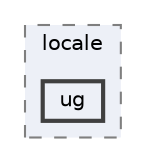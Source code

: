 digraph "C:/Users/LukeMabie/documents/Development/Password_Saver_Using_Django-master/venv/Lib/site-packages/django/conf/locale/ug"
{
 // LATEX_PDF_SIZE
  bgcolor="transparent";
  edge [fontname=Helvetica,fontsize=10,labelfontname=Helvetica,labelfontsize=10];
  node [fontname=Helvetica,fontsize=10,shape=box,height=0.2,width=0.4];
  compound=true
  subgraph clusterdir_6ae4708f427b9ff73e5313b131df1071 {
    graph [ bgcolor="#edf0f7", pencolor="grey50", label="locale", fontname=Helvetica,fontsize=10 style="filled,dashed", URL="dir_6ae4708f427b9ff73e5313b131df1071.html",tooltip=""]
  dir_2be90e98f42b62b9f96b76cd78d6393b [label="ug", fillcolor="#edf0f7", color="grey25", style="filled,bold", URL="dir_2be90e98f42b62b9f96b76cd78d6393b.html",tooltip=""];
  }
}
